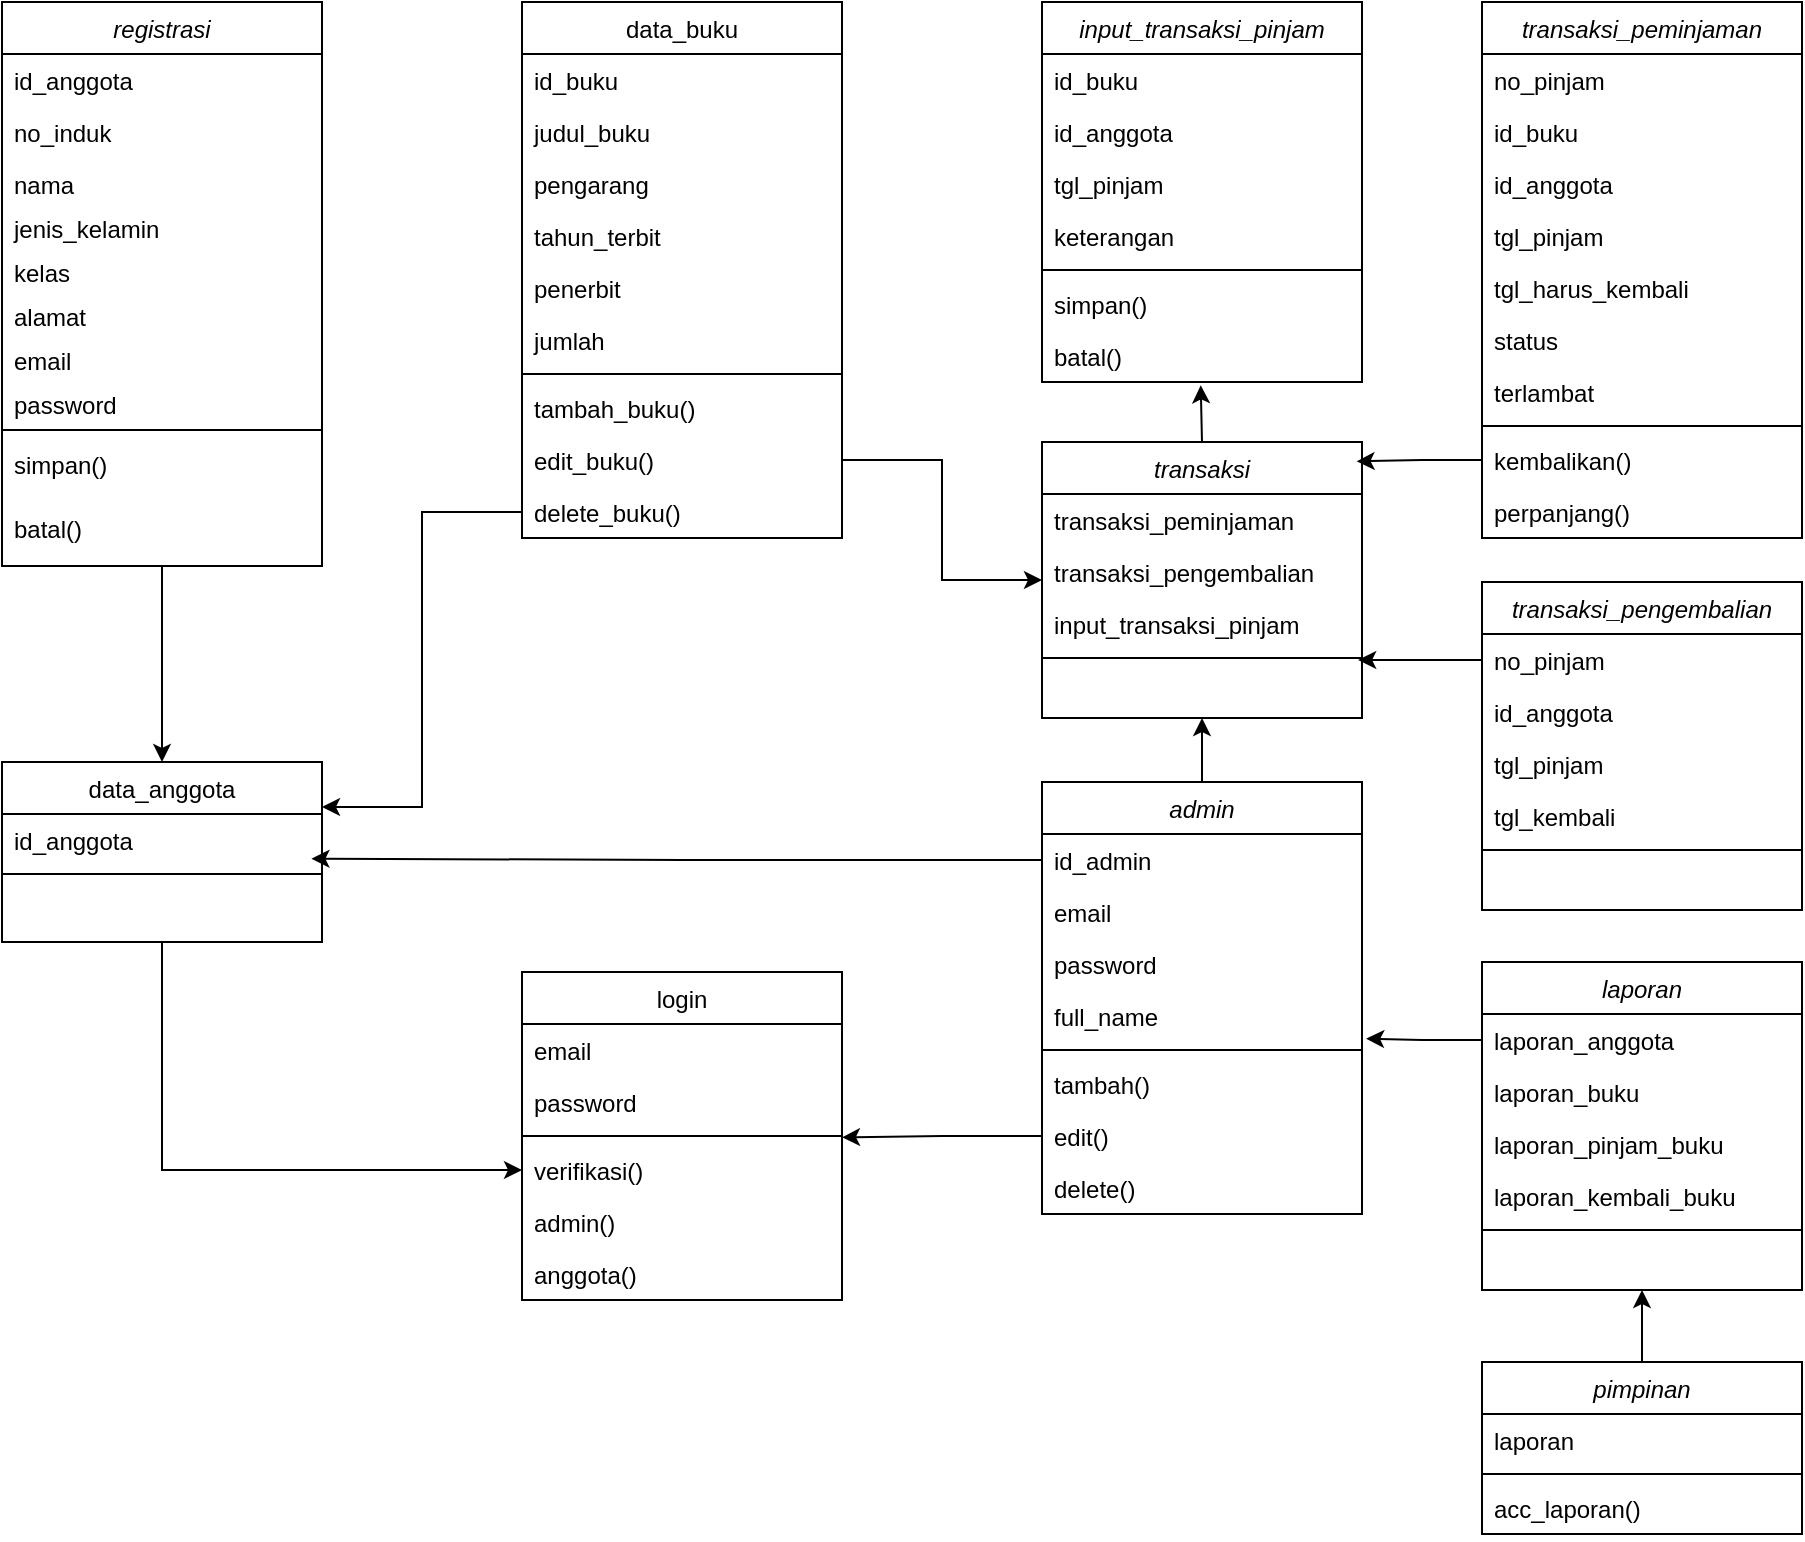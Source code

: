 <mxfile version="24.7.17">
  <diagram id="C5RBs43oDa-KdzZeNtuy" name="Page-1">
    <mxGraphModel dx="1323" dy="822" grid="1" gridSize="10" guides="1" tooltips="1" connect="1" arrows="1" fold="1" page="1" pageScale="1" pageWidth="827" pageHeight="1169" math="0" shadow="0">
      <root>
        <mxCell id="WIyWlLk6GJQsqaUBKTNV-0" />
        <mxCell id="WIyWlLk6GJQsqaUBKTNV-1" parent="WIyWlLk6GJQsqaUBKTNV-0" />
        <mxCell id="oos0rZbP8zrfeopBbLe3-28" style="edgeStyle=orthogonalEdgeStyle;rounded=0;orthogonalLoop=1;jettySize=auto;html=1;exitX=0.5;exitY=1;exitDx=0;exitDy=0;entryX=0.5;entryY=0;entryDx=0;entryDy=0;" edge="1" parent="WIyWlLk6GJQsqaUBKTNV-1" source="zkfFHV4jXpPFQw0GAbJ--0" target="zkfFHV4jXpPFQw0GAbJ--6">
          <mxGeometry relative="1" as="geometry" />
        </mxCell>
        <mxCell id="zkfFHV4jXpPFQw0GAbJ--0" value="registrasi" style="swimlane;fontStyle=2;align=center;verticalAlign=top;childLayout=stackLayout;horizontal=1;startSize=26;horizontalStack=0;resizeParent=1;resizeLast=0;collapsible=1;marginBottom=0;rounded=0;shadow=0;strokeWidth=1;" parent="WIyWlLk6GJQsqaUBKTNV-1" vertex="1">
          <mxGeometry x="180" y="30" width="160" height="282" as="geometry">
            <mxRectangle x="230" y="140" width="160" height="26" as="alternateBounds" />
          </mxGeometry>
        </mxCell>
        <mxCell id="zkfFHV4jXpPFQw0GAbJ--1" value="id_anggota" style="text;align=left;verticalAlign=top;spacingLeft=4;spacingRight=4;overflow=hidden;rotatable=0;points=[[0,0.5],[1,0.5]];portConstraint=eastwest;" parent="zkfFHV4jXpPFQw0GAbJ--0" vertex="1">
          <mxGeometry y="26" width="160" height="26" as="geometry" />
        </mxCell>
        <mxCell id="zkfFHV4jXpPFQw0GAbJ--2" value="no_induk" style="text;align=left;verticalAlign=top;spacingLeft=4;spacingRight=4;overflow=hidden;rotatable=0;points=[[0,0.5],[1,0.5]];portConstraint=eastwest;rounded=0;shadow=0;html=0;" parent="zkfFHV4jXpPFQw0GAbJ--0" vertex="1">
          <mxGeometry y="52" width="160" height="26" as="geometry" />
        </mxCell>
        <mxCell id="zkfFHV4jXpPFQw0GAbJ--3" value="nama" style="text;align=left;verticalAlign=top;spacingLeft=4;spacingRight=4;overflow=hidden;rotatable=0;points=[[0,0.5],[1,0.5]];portConstraint=eastwest;rounded=0;shadow=0;html=0;" parent="zkfFHV4jXpPFQw0GAbJ--0" vertex="1">
          <mxGeometry y="78" width="160" height="22" as="geometry" />
        </mxCell>
        <mxCell id="oos0rZbP8zrfeopBbLe3-8" value="jenis_kelamin" style="text;align=left;verticalAlign=top;spacingLeft=4;spacingRight=4;overflow=hidden;rotatable=0;points=[[0,0.5],[1,0.5]];portConstraint=eastwest;rounded=0;shadow=0;html=0;" vertex="1" parent="zkfFHV4jXpPFQw0GAbJ--0">
          <mxGeometry y="100" width="160" height="22" as="geometry" />
        </mxCell>
        <mxCell id="oos0rZbP8zrfeopBbLe3-10" value="kelas" style="text;align=left;verticalAlign=top;spacingLeft=4;spacingRight=4;overflow=hidden;rotatable=0;points=[[0,0.5],[1,0.5]];portConstraint=eastwest;rounded=0;shadow=0;html=0;" vertex="1" parent="zkfFHV4jXpPFQw0GAbJ--0">
          <mxGeometry y="122" width="160" height="22" as="geometry" />
        </mxCell>
        <mxCell id="oos0rZbP8zrfeopBbLe3-11" value="alamat" style="text;align=left;verticalAlign=top;spacingLeft=4;spacingRight=4;overflow=hidden;rotatable=0;points=[[0,0.5],[1,0.5]];portConstraint=eastwest;rounded=0;shadow=0;html=0;" vertex="1" parent="zkfFHV4jXpPFQw0GAbJ--0">
          <mxGeometry y="144" width="160" height="22" as="geometry" />
        </mxCell>
        <mxCell id="oos0rZbP8zrfeopBbLe3-12" value="email" style="text;align=left;verticalAlign=top;spacingLeft=4;spacingRight=4;overflow=hidden;rotatable=0;points=[[0,0.5],[1,0.5]];portConstraint=eastwest;rounded=0;shadow=0;html=0;" vertex="1" parent="zkfFHV4jXpPFQw0GAbJ--0">
          <mxGeometry y="166" width="160" height="22" as="geometry" />
        </mxCell>
        <mxCell id="oos0rZbP8zrfeopBbLe3-13" value="password" style="text;align=left;verticalAlign=top;spacingLeft=4;spacingRight=4;overflow=hidden;rotatable=0;points=[[0,0.5],[1,0.5]];portConstraint=eastwest;rounded=0;shadow=0;html=0;" vertex="1" parent="zkfFHV4jXpPFQw0GAbJ--0">
          <mxGeometry y="188" width="160" height="22" as="geometry" />
        </mxCell>
        <mxCell id="zkfFHV4jXpPFQw0GAbJ--4" value="" style="line;html=1;strokeWidth=1;align=left;verticalAlign=middle;spacingTop=-1;spacingLeft=3;spacingRight=3;rotatable=0;labelPosition=right;points=[];portConstraint=eastwest;" parent="zkfFHV4jXpPFQw0GAbJ--0" vertex="1">
          <mxGeometry y="210" width="160" height="8" as="geometry" />
        </mxCell>
        <mxCell id="zkfFHV4jXpPFQw0GAbJ--5" value="simpan()" style="text;align=left;verticalAlign=top;spacingLeft=4;spacingRight=4;overflow=hidden;rotatable=0;points=[[0,0.5],[1,0.5]];portConstraint=eastwest;" parent="zkfFHV4jXpPFQw0GAbJ--0" vertex="1">
          <mxGeometry y="218" width="160" height="32" as="geometry" />
        </mxCell>
        <mxCell id="oos0rZbP8zrfeopBbLe3-18" value="batal()" style="text;align=left;verticalAlign=top;spacingLeft=4;spacingRight=4;overflow=hidden;rotatable=0;points=[[0,0.5],[1,0.5]];portConstraint=eastwest;" vertex="1" parent="zkfFHV4jXpPFQw0GAbJ--0">
          <mxGeometry y="250" width="160" height="30" as="geometry" />
        </mxCell>
        <mxCell id="oos0rZbP8zrfeopBbLe3-29" style="edgeStyle=orthogonalEdgeStyle;rounded=0;orthogonalLoop=1;jettySize=auto;html=1;exitX=0.5;exitY=1;exitDx=0;exitDy=0;entryX=0;entryY=0.5;entryDx=0;entryDy=0;" edge="1" parent="WIyWlLk6GJQsqaUBKTNV-1" source="zkfFHV4jXpPFQw0GAbJ--6" target="oos0rZbP8zrfeopBbLe3-24">
          <mxGeometry relative="1" as="geometry" />
        </mxCell>
        <mxCell id="zkfFHV4jXpPFQw0GAbJ--6" value="data_anggota" style="swimlane;fontStyle=0;align=center;verticalAlign=top;childLayout=stackLayout;horizontal=1;startSize=26;horizontalStack=0;resizeParent=1;resizeLast=0;collapsible=1;marginBottom=0;rounded=0;shadow=0;strokeWidth=1;" parent="WIyWlLk6GJQsqaUBKTNV-1" vertex="1">
          <mxGeometry x="180" y="410" width="160" height="90" as="geometry">
            <mxRectangle x="130" y="380" width="160" height="26" as="alternateBounds" />
          </mxGeometry>
        </mxCell>
        <mxCell id="zkfFHV4jXpPFQw0GAbJ--7" value="id_anggota" style="text;align=left;verticalAlign=top;spacingLeft=4;spacingRight=4;overflow=hidden;rotatable=0;points=[[0,0.5],[1,0.5]];portConstraint=eastwest;" parent="zkfFHV4jXpPFQw0GAbJ--6" vertex="1">
          <mxGeometry y="26" width="160" height="26" as="geometry" />
        </mxCell>
        <mxCell id="zkfFHV4jXpPFQw0GAbJ--9" value="" style="line;html=1;strokeWidth=1;align=left;verticalAlign=middle;spacingTop=-1;spacingLeft=3;spacingRight=3;rotatable=0;labelPosition=right;points=[];portConstraint=eastwest;" parent="zkfFHV4jXpPFQw0GAbJ--6" vertex="1">
          <mxGeometry y="52" width="160" height="8" as="geometry" />
        </mxCell>
        <mxCell id="zkfFHV4jXpPFQw0GAbJ--13" value="login" style="swimlane;fontStyle=0;align=center;verticalAlign=top;childLayout=stackLayout;horizontal=1;startSize=26;horizontalStack=0;resizeParent=1;resizeLast=0;collapsible=1;marginBottom=0;rounded=0;shadow=0;strokeWidth=1;" parent="WIyWlLk6GJQsqaUBKTNV-1" vertex="1">
          <mxGeometry x="440" y="515" width="160" height="164" as="geometry">
            <mxRectangle x="340" y="380" width="170" height="26" as="alternateBounds" />
          </mxGeometry>
        </mxCell>
        <mxCell id="zkfFHV4jXpPFQw0GAbJ--14" value="email" style="text;align=left;verticalAlign=top;spacingLeft=4;spacingRight=4;overflow=hidden;rotatable=0;points=[[0,0.5],[1,0.5]];portConstraint=eastwest;" parent="zkfFHV4jXpPFQw0GAbJ--13" vertex="1">
          <mxGeometry y="26" width="160" height="26" as="geometry" />
        </mxCell>
        <mxCell id="oos0rZbP8zrfeopBbLe3-23" value="password" style="text;align=left;verticalAlign=top;spacingLeft=4;spacingRight=4;overflow=hidden;rotatable=0;points=[[0,0.5],[1,0.5]];portConstraint=eastwest;" vertex="1" parent="zkfFHV4jXpPFQw0GAbJ--13">
          <mxGeometry y="52" width="160" height="26" as="geometry" />
        </mxCell>
        <mxCell id="zkfFHV4jXpPFQw0GAbJ--15" value="" style="line;html=1;strokeWidth=1;align=left;verticalAlign=middle;spacingTop=-1;spacingLeft=3;spacingRight=3;rotatable=0;labelPosition=right;points=[];portConstraint=eastwest;" parent="zkfFHV4jXpPFQw0GAbJ--13" vertex="1">
          <mxGeometry y="78" width="160" height="8" as="geometry" />
        </mxCell>
        <mxCell id="oos0rZbP8zrfeopBbLe3-24" value="verifikasi()" style="text;align=left;verticalAlign=top;spacingLeft=4;spacingRight=4;overflow=hidden;rotatable=0;points=[[0,0.5],[1,0.5]];portConstraint=eastwest;" vertex="1" parent="zkfFHV4jXpPFQw0GAbJ--13">
          <mxGeometry y="86" width="160" height="26" as="geometry" />
        </mxCell>
        <mxCell id="oos0rZbP8zrfeopBbLe3-25" value="admin()" style="text;align=left;verticalAlign=top;spacingLeft=4;spacingRight=4;overflow=hidden;rotatable=0;points=[[0,0.5],[1,0.5]];portConstraint=eastwest;" vertex="1" parent="zkfFHV4jXpPFQw0GAbJ--13">
          <mxGeometry y="112" width="160" height="26" as="geometry" />
        </mxCell>
        <mxCell id="oos0rZbP8zrfeopBbLe3-26" value="anggota()" style="text;align=left;verticalAlign=top;spacingLeft=4;spacingRight=4;overflow=hidden;rotatable=0;points=[[0,0.5],[1,0.5]];portConstraint=eastwest;" vertex="1" parent="zkfFHV4jXpPFQw0GAbJ--13">
          <mxGeometry y="138" width="160" height="26" as="geometry" />
        </mxCell>
        <mxCell id="zkfFHV4jXpPFQw0GAbJ--17" value="data_buku" style="swimlane;fontStyle=0;align=center;verticalAlign=top;childLayout=stackLayout;horizontal=1;startSize=26;horizontalStack=0;resizeParent=1;resizeLast=0;collapsible=1;marginBottom=0;rounded=0;shadow=0;strokeWidth=1;" parent="WIyWlLk6GJQsqaUBKTNV-1" vertex="1">
          <mxGeometry x="440" y="30" width="160" height="268" as="geometry">
            <mxRectangle x="550" y="140" width="160" height="26" as="alternateBounds" />
          </mxGeometry>
        </mxCell>
        <mxCell id="zkfFHV4jXpPFQw0GAbJ--18" value="id_buku" style="text;align=left;verticalAlign=top;spacingLeft=4;spacingRight=4;overflow=hidden;rotatable=0;points=[[0,0.5],[1,0.5]];portConstraint=eastwest;" parent="zkfFHV4jXpPFQw0GAbJ--17" vertex="1">
          <mxGeometry y="26" width="160" height="26" as="geometry" />
        </mxCell>
        <mxCell id="zkfFHV4jXpPFQw0GAbJ--19" value="judul_buku" style="text;align=left;verticalAlign=top;spacingLeft=4;spacingRight=4;overflow=hidden;rotatable=0;points=[[0,0.5],[1,0.5]];portConstraint=eastwest;rounded=0;shadow=0;html=0;" parent="zkfFHV4jXpPFQw0GAbJ--17" vertex="1">
          <mxGeometry y="52" width="160" height="26" as="geometry" />
        </mxCell>
        <mxCell id="zkfFHV4jXpPFQw0GAbJ--20" value="pengarang" style="text;align=left;verticalAlign=top;spacingLeft=4;spacingRight=4;overflow=hidden;rotatable=0;points=[[0,0.5],[1,0.5]];portConstraint=eastwest;rounded=0;shadow=0;html=0;" parent="zkfFHV4jXpPFQw0GAbJ--17" vertex="1">
          <mxGeometry y="78" width="160" height="26" as="geometry" />
        </mxCell>
        <mxCell id="zkfFHV4jXpPFQw0GAbJ--21" value="tahun_terbit" style="text;align=left;verticalAlign=top;spacingLeft=4;spacingRight=4;overflow=hidden;rotatable=0;points=[[0,0.5],[1,0.5]];portConstraint=eastwest;rounded=0;shadow=0;html=0;" parent="zkfFHV4jXpPFQw0GAbJ--17" vertex="1">
          <mxGeometry y="104" width="160" height="26" as="geometry" />
        </mxCell>
        <mxCell id="oos0rZbP8zrfeopBbLe3-16" value="penerbit" style="text;align=left;verticalAlign=top;spacingLeft=4;spacingRight=4;overflow=hidden;rotatable=0;points=[[0,0.5],[1,0.5]];portConstraint=eastwest;rounded=0;shadow=0;html=0;" vertex="1" parent="zkfFHV4jXpPFQw0GAbJ--17">
          <mxGeometry y="130" width="160" height="26" as="geometry" />
        </mxCell>
        <mxCell id="oos0rZbP8zrfeopBbLe3-15" value="jumlah" style="text;align=left;verticalAlign=top;spacingLeft=4;spacingRight=4;overflow=hidden;rotatable=0;points=[[0,0.5],[1,0.5]];portConstraint=eastwest;rounded=0;shadow=0;html=0;" vertex="1" parent="zkfFHV4jXpPFQw0GAbJ--17">
          <mxGeometry y="156" width="160" height="26" as="geometry" />
        </mxCell>
        <mxCell id="zkfFHV4jXpPFQw0GAbJ--23" value="" style="line;html=1;strokeWidth=1;align=left;verticalAlign=middle;spacingTop=-1;spacingLeft=3;spacingRight=3;rotatable=0;labelPosition=right;points=[];portConstraint=eastwest;" parent="zkfFHV4jXpPFQw0GAbJ--17" vertex="1">
          <mxGeometry y="182" width="160" height="8" as="geometry" />
        </mxCell>
        <mxCell id="zkfFHV4jXpPFQw0GAbJ--24" value="tambah_buku()" style="text;align=left;verticalAlign=top;spacingLeft=4;spacingRight=4;overflow=hidden;rotatable=0;points=[[0,0.5],[1,0.5]];portConstraint=eastwest;" parent="zkfFHV4jXpPFQw0GAbJ--17" vertex="1">
          <mxGeometry y="190" width="160" height="26" as="geometry" />
        </mxCell>
        <mxCell id="zkfFHV4jXpPFQw0GAbJ--25" value="edit_buku()" style="text;align=left;verticalAlign=top;spacingLeft=4;spacingRight=4;overflow=hidden;rotatable=0;points=[[0,0.5],[1,0.5]];portConstraint=eastwest;" parent="zkfFHV4jXpPFQw0GAbJ--17" vertex="1">
          <mxGeometry y="216" width="160" height="26" as="geometry" />
        </mxCell>
        <mxCell id="oos0rZbP8zrfeopBbLe3-17" value="delete_buku()" style="text;align=left;verticalAlign=top;spacingLeft=4;spacingRight=4;overflow=hidden;rotatable=0;points=[[0,0.5],[1,0.5]];portConstraint=eastwest;" vertex="1" parent="zkfFHV4jXpPFQw0GAbJ--17">
          <mxGeometry y="242" width="160" height="26" as="geometry" />
        </mxCell>
        <mxCell id="oos0rZbP8zrfeopBbLe3-61" style="edgeStyle=orthogonalEdgeStyle;rounded=0;orthogonalLoop=1;jettySize=auto;html=1;exitX=0.5;exitY=0;exitDx=0;exitDy=0;entryX=0.5;entryY=1;entryDx=0;entryDy=0;" edge="1" parent="WIyWlLk6GJQsqaUBKTNV-1" source="oos0rZbP8zrfeopBbLe3-0" target="oos0rZbP8zrfeopBbLe3-36">
          <mxGeometry relative="1" as="geometry" />
        </mxCell>
        <mxCell id="oos0rZbP8zrfeopBbLe3-0" value="admin" style="swimlane;fontStyle=2;align=center;verticalAlign=top;childLayout=stackLayout;horizontal=1;startSize=26;horizontalStack=0;resizeParent=1;resizeLast=0;collapsible=1;marginBottom=0;rounded=0;shadow=0;strokeWidth=1;" vertex="1" parent="WIyWlLk6GJQsqaUBKTNV-1">
          <mxGeometry x="700" y="420" width="160" height="216" as="geometry">
            <mxRectangle x="730" y="280" width="160" height="26" as="alternateBounds" />
          </mxGeometry>
        </mxCell>
        <mxCell id="oos0rZbP8zrfeopBbLe3-1" value="id_admin" style="text;align=left;verticalAlign=top;spacingLeft=4;spacingRight=4;overflow=hidden;rotatable=0;points=[[0,0.5],[1,0.5]];portConstraint=eastwest;" vertex="1" parent="oos0rZbP8zrfeopBbLe3-0">
          <mxGeometry y="26" width="160" height="26" as="geometry" />
        </mxCell>
        <mxCell id="oos0rZbP8zrfeopBbLe3-2" value="email" style="text;align=left;verticalAlign=top;spacingLeft=4;spacingRight=4;overflow=hidden;rotatable=0;points=[[0,0.5],[1,0.5]];portConstraint=eastwest;rounded=0;shadow=0;html=0;" vertex="1" parent="oos0rZbP8zrfeopBbLe3-0">
          <mxGeometry y="52" width="160" height="26" as="geometry" />
        </mxCell>
        <mxCell id="oos0rZbP8zrfeopBbLe3-3" value="password" style="text;align=left;verticalAlign=top;spacingLeft=4;spacingRight=4;overflow=hidden;rotatable=0;points=[[0,0.5],[1,0.5]];portConstraint=eastwest;rounded=0;shadow=0;html=0;" vertex="1" parent="oos0rZbP8zrfeopBbLe3-0">
          <mxGeometry y="78" width="160" height="26" as="geometry" />
        </mxCell>
        <mxCell id="oos0rZbP8zrfeopBbLe3-42" value="full_name" style="text;align=left;verticalAlign=top;spacingLeft=4;spacingRight=4;overflow=hidden;rotatable=0;points=[[0,0.5],[1,0.5]];portConstraint=eastwest;rounded=0;shadow=0;html=0;" vertex="1" parent="oos0rZbP8zrfeopBbLe3-0">
          <mxGeometry y="104" width="160" height="26" as="geometry" />
        </mxCell>
        <mxCell id="oos0rZbP8zrfeopBbLe3-4" value="" style="line;html=1;strokeWidth=1;align=left;verticalAlign=middle;spacingTop=-1;spacingLeft=3;spacingRight=3;rotatable=0;labelPosition=right;points=[];portConstraint=eastwest;" vertex="1" parent="oos0rZbP8zrfeopBbLe3-0">
          <mxGeometry y="130" width="160" height="8" as="geometry" />
        </mxCell>
        <mxCell id="oos0rZbP8zrfeopBbLe3-5" value="tambah()" style="text;align=left;verticalAlign=top;spacingLeft=4;spacingRight=4;overflow=hidden;rotatable=0;points=[[0,0.5],[1,0.5]];portConstraint=eastwest;" vertex="1" parent="oos0rZbP8zrfeopBbLe3-0">
          <mxGeometry y="138" width="160" height="26" as="geometry" />
        </mxCell>
        <mxCell id="oos0rZbP8zrfeopBbLe3-43" value="edit()" style="text;align=left;verticalAlign=top;spacingLeft=4;spacingRight=4;overflow=hidden;rotatable=0;points=[[0,0.5],[1,0.5]];portConstraint=eastwest;" vertex="1" parent="oos0rZbP8zrfeopBbLe3-0">
          <mxGeometry y="164" width="160" height="26" as="geometry" />
        </mxCell>
        <mxCell id="oos0rZbP8zrfeopBbLe3-44" value="delete()" style="text;align=left;verticalAlign=top;spacingLeft=4;spacingRight=4;overflow=hidden;rotatable=0;points=[[0,0.5],[1,0.5]];portConstraint=eastwest;" vertex="1" parent="oos0rZbP8zrfeopBbLe3-0">
          <mxGeometry y="190" width="160" height="26" as="geometry" />
        </mxCell>
        <mxCell id="oos0rZbP8zrfeopBbLe3-30" value="transaksi_peminjaman" style="swimlane;fontStyle=2;align=center;verticalAlign=top;childLayout=stackLayout;horizontal=1;startSize=26;horizontalStack=0;resizeParent=1;resizeLast=0;collapsible=1;marginBottom=0;rounded=0;shadow=0;strokeWidth=1;" vertex="1" parent="WIyWlLk6GJQsqaUBKTNV-1">
          <mxGeometry x="920" y="30" width="160" height="268" as="geometry">
            <mxRectangle x="730" y="280" width="160" height="26" as="alternateBounds" />
          </mxGeometry>
        </mxCell>
        <mxCell id="oos0rZbP8zrfeopBbLe3-31" value="no_pinjam" style="text;align=left;verticalAlign=top;spacingLeft=4;spacingRight=4;overflow=hidden;rotatable=0;points=[[0,0.5],[1,0.5]];portConstraint=eastwest;" vertex="1" parent="oos0rZbP8zrfeopBbLe3-30">
          <mxGeometry y="26" width="160" height="26" as="geometry" />
        </mxCell>
        <mxCell id="oos0rZbP8zrfeopBbLe3-32" value="id_buku" style="text;align=left;verticalAlign=top;spacingLeft=4;spacingRight=4;overflow=hidden;rotatable=0;points=[[0,0.5],[1,0.5]];portConstraint=eastwest;rounded=0;shadow=0;html=0;" vertex="1" parent="oos0rZbP8zrfeopBbLe3-30">
          <mxGeometry y="52" width="160" height="26" as="geometry" />
        </mxCell>
        <mxCell id="oos0rZbP8zrfeopBbLe3-33" value="id_anggota" style="text;align=left;verticalAlign=top;spacingLeft=4;spacingRight=4;overflow=hidden;rotatable=0;points=[[0,0.5],[1,0.5]];portConstraint=eastwest;rounded=0;shadow=0;html=0;" vertex="1" parent="oos0rZbP8zrfeopBbLe3-30">
          <mxGeometry y="78" width="160" height="26" as="geometry" />
        </mxCell>
        <mxCell id="oos0rZbP8zrfeopBbLe3-87" value="tgl_pinjam" style="text;align=left;verticalAlign=top;spacingLeft=4;spacingRight=4;overflow=hidden;rotatable=0;points=[[0,0.5],[1,0.5]];portConstraint=eastwest;rounded=0;shadow=0;html=0;" vertex="1" parent="oos0rZbP8zrfeopBbLe3-30">
          <mxGeometry y="104" width="160" height="26" as="geometry" />
        </mxCell>
        <mxCell id="oos0rZbP8zrfeopBbLe3-89" value="tgl_harus_kembali" style="text;align=left;verticalAlign=top;spacingLeft=4;spacingRight=4;overflow=hidden;rotatable=0;points=[[0,0.5],[1,0.5]];portConstraint=eastwest;rounded=0;shadow=0;html=0;" vertex="1" parent="oos0rZbP8zrfeopBbLe3-30">
          <mxGeometry y="130" width="160" height="26" as="geometry" />
        </mxCell>
        <mxCell id="oos0rZbP8zrfeopBbLe3-88" value="status" style="text;align=left;verticalAlign=top;spacingLeft=4;spacingRight=4;overflow=hidden;rotatable=0;points=[[0,0.5],[1,0.5]];portConstraint=eastwest;rounded=0;shadow=0;html=0;" vertex="1" parent="oos0rZbP8zrfeopBbLe3-30">
          <mxGeometry y="156" width="160" height="26" as="geometry" />
        </mxCell>
        <mxCell id="oos0rZbP8zrfeopBbLe3-90" value="terlambat" style="text;align=left;verticalAlign=top;spacingLeft=4;spacingRight=4;overflow=hidden;rotatable=0;points=[[0,0.5],[1,0.5]];portConstraint=eastwest;rounded=0;shadow=0;html=0;" vertex="1" parent="oos0rZbP8zrfeopBbLe3-30">
          <mxGeometry y="182" width="160" height="26" as="geometry" />
        </mxCell>
        <mxCell id="oos0rZbP8zrfeopBbLe3-34" value="" style="line;html=1;strokeWidth=1;align=left;verticalAlign=middle;spacingTop=-1;spacingLeft=3;spacingRight=3;rotatable=0;labelPosition=right;points=[];portConstraint=eastwest;" vertex="1" parent="oos0rZbP8zrfeopBbLe3-30">
          <mxGeometry y="208" width="160" height="8" as="geometry" />
        </mxCell>
        <mxCell id="oos0rZbP8zrfeopBbLe3-35" value="kembalikan()" style="text;align=left;verticalAlign=top;spacingLeft=4;spacingRight=4;overflow=hidden;rotatable=0;points=[[0,0.5],[1,0.5]];portConstraint=eastwest;" vertex="1" parent="oos0rZbP8zrfeopBbLe3-30">
          <mxGeometry y="216" width="160" height="26" as="geometry" />
        </mxCell>
        <mxCell id="oos0rZbP8zrfeopBbLe3-91" value="perpanjang()" style="text;align=left;verticalAlign=top;spacingLeft=4;spacingRight=4;overflow=hidden;rotatable=0;points=[[0,0.5],[1,0.5]];portConstraint=eastwest;" vertex="1" parent="oos0rZbP8zrfeopBbLe3-30">
          <mxGeometry y="242" width="160" height="26" as="geometry" />
        </mxCell>
        <mxCell id="oos0rZbP8zrfeopBbLe3-36" value="transaksi" style="swimlane;fontStyle=2;align=center;verticalAlign=top;childLayout=stackLayout;horizontal=1;startSize=26;horizontalStack=0;resizeParent=1;resizeLast=0;collapsible=1;marginBottom=0;rounded=0;shadow=0;strokeWidth=1;" vertex="1" parent="WIyWlLk6GJQsqaUBKTNV-1">
          <mxGeometry x="700" y="250" width="160" height="138" as="geometry">
            <mxRectangle x="730" y="280" width="160" height="26" as="alternateBounds" />
          </mxGeometry>
        </mxCell>
        <mxCell id="oos0rZbP8zrfeopBbLe3-37" value="transaksi_peminjaman" style="text;align=left;verticalAlign=top;spacingLeft=4;spacingRight=4;overflow=hidden;rotatable=0;points=[[0,0.5],[1,0.5]];portConstraint=eastwest;" vertex="1" parent="oos0rZbP8zrfeopBbLe3-36">
          <mxGeometry y="26" width="160" height="26" as="geometry" />
        </mxCell>
        <mxCell id="oos0rZbP8zrfeopBbLe3-38" value="transaksi_pengembalian" style="text;align=left;verticalAlign=top;spacingLeft=4;spacingRight=4;overflow=hidden;rotatable=0;points=[[0,0.5],[1,0.5]];portConstraint=eastwest;rounded=0;shadow=0;html=0;" vertex="1" parent="oos0rZbP8zrfeopBbLe3-36">
          <mxGeometry y="52" width="160" height="26" as="geometry" />
        </mxCell>
        <mxCell id="oos0rZbP8zrfeopBbLe3-39" value="input_transaksi_pinjam" style="text;align=left;verticalAlign=top;spacingLeft=4;spacingRight=4;overflow=hidden;rotatable=0;points=[[0,0.5],[1,0.5]];portConstraint=eastwest;rounded=0;shadow=0;html=0;" vertex="1" parent="oos0rZbP8zrfeopBbLe3-36">
          <mxGeometry y="78" width="160" height="26" as="geometry" />
        </mxCell>
        <mxCell id="oos0rZbP8zrfeopBbLe3-40" value="" style="line;html=1;strokeWidth=1;align=left;verticalAlign=middle;spacingTop=-1;spacingLeft=3;spacingRight=3;rotatable=0;labelPosition=right;points=[];portConstraint=eastwest;" vertex="1" parent="oos0rZbP8zrfeopBbLe3-36">
          <mxGeometry y="104" width="160" height="8" as="geometry" />
        </mxCell>
        <mxCell id="oos0rZbP8zrfeopBbLe3-47" style="edgeStyle=orthogonalEdgeStyle;rounded=0;orthogonalLoop=1;jettySize=auto;html=1;exitX=0;exitY=0.5;exitDx=0;exitDy=0;entryX=0.967;entryY=0.859;entryDx=0;entryDy=0;entryPerimeter=0;" edge="1" parent="WIyWlLk6GJQsqaUBKTNV-1" source="oos0rZbP8zrfeopBbLe3-1" target="zkfFHV4jXpPFQw0GAbJ--7">
          <mxGeometry relative="1" as="geometry" />
        </mxCell>
        <mxCell id="oos0rZbP8zrfeopBbLe3-49" style="edgeStyle=orthogonalEdgeStyle;rounded=0;orthogonalLoop=1;jettySize=auto;html=1;exitX=0;exitY=0.5;exitDx=0;exitDy=0;entryX=1;entryY=-0.128;entryDx=0;entryDy=0;entryPerimeter=0;" edge="1" parent="WIyWlLk6GJQsqaUBKTNV-1" source="oos0rZbP8zrfeopBbLe3-43" target="oos0rZbP8zrfeopBbLe3-24">
          <mxGeometry relative="1" as="geometry" />
        </mxCell>
        <mxCell id="oos0rZbP8zrfeopBbLe3-50" value="input_transaksi_pinjam" style="swimlane;fontStyle=2;align=center;verticalAlign=top;childLayout=stackLayout;horizontal=1;startSize=26;horizontalStack=0;resizeParent=1;resizeLast=0;collapsible=1;marginBottom=0;rounded=0;shadow=0;strokeWidth=1;" vertex="1" parent="WIyWlLk6GJQsqaUBKTNV-1">
          <mxGeometry x="700" y="30" width="160" height="190" as="geometry">
            <mxRectangle x="730" y="280" width="160" height="26" as="alternateBounds" />
          </mxGeometry>
        </mxCell>
        <mxCell id="oos0rZbP8zrfeopBbLe3-51" value="id_buku" style="text;align=left;verticalAlign=top;spacingLeft=4;spacingRight=4;overflow=hidden;rotatable=0;points=[[0,0.5],[1,0.5]];portConstraint=eastwest;" vertex="1" parent="oos0rZbP8zrfeopBbLe3-50">
          <mxGeometry y="26" width="160" height="26" as="geometry" />
        </mxCell>
        <mxCell id="oos0rZbP8zrfeopBbLe3-52" value="id_anggota" style="text;align=left;verticalAlign=top;spacingLeft=4;spacingRight=4;overflow=hidden;rotatable=0;points=[[0,0.5],[1,0.5]];portConstraint=eastwest;rounded=0;shadow=0;html=0;" vertex="1" parent="oos0rZbP8zrfeopBbLe3-50">
          <mxGeometry y="52" width="160" height="26" as="geometry" />
        </mxCell>
        <mxCell id="oos0rZbP8zrfeopBbLe3-53" value="tgl_pinjam" style="text;align=left;verticalAlign=top;spacingLeft=4;spacingRight=4;overflow=hidden;rotatable=0;points=[[0,0.5],[1,0.5]];portConstraint=eastwest;rounded=0;shadow=0;html=0;" vertex="1" parent="oos0rZbP8zrfeopBbLe3-50">
          <mxGeometry y="78" width="160" height="26" as="geometry" />
        </mxCell>
        <mxCell id="oos0rZbP8zrfeopBbLe3-56" value="keterangan" style="text;align=left;verticalAlign=top;spacingLeft=4;spacingRight=4;overflow=hidden;rotatable=0;points=[[0,0.5],[1,0.5]];portConstraint=eastwest;rounded=0;shadow=0;html=0;" vertex="1" parent="oos0rZbP8zrfeopBbLe3-50">
          <mxGeometry y="104" width="160" height="26" as="geometry" />
        </mxCell>
        <mxCell id="oos0rZbP8zrfeopBbLe3-54" value="" style="line;html=1;strokeWidth=1;align=left;verticalAlign=middle;spacingTop=-1;spacingLeft=3;spacingRight=3;rotatable=0;labelPosition=right;points=[];portConstraint=eastwest;" vertex="1" parent="oos0rZbP8zrfeopBbLe3-50">
          <mxGeometry y="130" width="160" height="8" as="geometry" />
        </mxCell>
        <mxCell id="oos0rZbP8zrfeopBbLe3-55" value="simpan()" style="text;align=left;verticalAlign=top;spacingLeft=4;spacingRight=4;overflow=hidden;rotatable=0;points=[[0,0.5],[1,0.5]];portConstraint=eastwest;rounded=0;shadow=0;html=0;" vertex="1" parent="oos0rZbP8zrfeopBbLe3-50">
          <mxGeometry y="138" width="160" height="26" as="geometry" />
        </mxCell>
        <mxCell id="oos0rZbP8zrfeopBbLe3-59" value="batal()" style="text;align=left;verticalAlign=top;spacingLeft=4;spacingRight=4;overflow=hidden;rotatable=0;points=[[0,0.5],[1,0.5]];portConstraint=eastwest;rounded=0;shadow=0;html=0;" vertex="1" parent="oos0rZbP8zrfeopBbLe3-50">
          <mxGeometry y="164" width="160" height="26" as="geometry" />
        </mxCell>
        <mxCell id="oos0rZbP8zrfeopBbLe3-60" style="edgeStyle=orthogonalEdgeStyle;rounded=0;orthogonalLoop=1;jettySize=auto;html=1;exitX=0.5;exitY=0;exitDx=0;exitDy=0;entryX=0.496;entryY=1.064;entryDx=0;entryDy=0;entryPerimeter=0;" edge="1" parent="WIyWlLk6GJQsqaUBKTNV-1" source="oos0rZbP8zrfeopBbLe3-36" target="oos0rZbP8zrfeopBbLe3-59">
          <mxGeometry relative="1" as="geometry" />
        </mxCell>
        <mxCell id="oos0rZbP8zrfeopBbLe3-65" style="edgeStyle=orthogonalEdgeStyle;rounded=0;orthogonalLoop=1;jettySize=auto;html=1;exitX=1;exitY=0.5;exitDx=0;exitDy=0;" edge="1" parent="WIyWlLk6GJQsqaUBKTNV-1" source="zkfFHV4jXpPFQw0GAbJ--25" target="oos0rZbP8zrfeopBbLe3-36">
          <mxGeometry relative="1" as="geometry" />
        </mxCell>
        <mxCell id="oos0rZbP8zrfeopBbLe3-68" style="edgeStyle=orthogonalEdgeStyle;rounded=0;orthogonalLoop=1;jettySize=auto;html=1;exitX=0;exitY=0.5;exitDx=0;exitDy=0;entryX=1;entryY=0.25;entryDx=0;entryDy=0;" edge="1" parent="WIyWlLk6GJQsqaUBKTNV-1" source="oos0rZbP8zrfeopBbLe3-17" target="zkfFHV4jXpPFQw0GAbJ--6">
          <mxGeometry relative="1" as="geometry" />
        </mxCell>
        <mxCell id="oos0rZbP8zrfeopBbLe3-115" style="edgeStyle=orthogonalEdgeStyle;rounded=0;orthogonalLoop=1;jettySize=auto;html=1;entryX=0.5;entryY=1;entryDx=0;entryDy=0;" edge="1" parent="WIyWlLk6GJQsqaUBKTNV-1" source="oos0rZbP8zrfeopBbLe3-81" target="oos0rZbP8zrfeopBbLe3-103">
          <mxGeometry relative="1" as="geometry" />
        </mxCell>
        <mxCell id="oos0rZbP8zrfeopBbLe3-81" value="pimpinan" style="swimlane;fontStyle=2;align=center;verticalAlign=top;childLayout=stackLayout;horizontal=1;startSize=26;horizontalStack=0;resizeParent=1;resizeLast=0;collapsible=1;marginBottom=0;rounded=0;shadow=0;strokeWidth=1;" vertex="1" parent="WIyWlLk6GJQsqaUBKTNV-1">
          <mxGeometry x="920" y="710" width="160" height="86" as="geometry">
            <mxRectangle x="730" y="280" width="160" height="26" as="alternateBounds" />
          </mxGeometry>
        </mxCell>
        <mxCell id="oos0rZbP8zrfeopBbLe3-82" value="laporan" style="text;align=left;verticalAlign=top;spacingLeft=4;spacingRight=4;overflow=hidden;rotatable=0;points=[[0,0.5],[1,0.5]];portConstraint=eastwest;" vertex="1" parent="oos0rZbP8zrfeopBbLe3-81">
          <mxGeometry y="26" width="160" height="26" as="geometry" />
        </mxCell>
        <mxCell id="oos0rZbP8zrfeopBbLe3-85" value="" style="line;html=1;strokeWidth=1;align=left;verticalAlign=middle;spacingTop=-1;spacingLeft=3;spacingRight=3;rotatable=0;labelPosition=right;points=[];portConstraint=eastwest;" vertex="1" parent="oos0rZbP8zrfeopBbLe3-81">
          <mxGeometry y="52" width="160" height="8" as="geometry" />
        </mxCell>
        <mxCell id="oos0rZbP8zrfeopBbLe3-86" value="acc_laporan()" style="text;align=left;verticalAlign=top;spacingLeft=4;spacingRight=4;overflow=hidden;rotatable=0;points=[[0,0.5],[1,0.5]];portConstraint=eastwest;" vertex="1" parent="oos0rZbP8zrfeopBbLe3-81">
          <mxGeometry y="60" width="160" height="26" as="geometry" />
        </mxCell>
        <mxCell id="oos0rZbP8zrfeopBbLe3-92" value="transaksi_pengembalian" style="swimlane;fontStyle=2;align=center;verticalAlign=top;childLayout=stackLayout;horizontal=1;startSize=26;horizontalStack=0;resizeParent=1;resizeLast=0;collapsible=1;marginBottom=0;rounded=0;shadow=0;strokeWidth=1;" vertex="1" parent="WIyWlLk6GJQsqaUBKTNV-1">
          <mxGeometry x="920" y="320" width="160" height="164" as="geometry">
            <mxRectangle x="730" y="280" width="160" height="26" as="alternateBounds" />
          </mxGeometry>
        </mxCell>
        <mxCell id="oos0rZbP8zrfeopBbLe3-93" value="no_pinjam" style="text;align=left;verticalAlign=top;spacingLeft=4;spacingRight=4;overflow=hidden;rotatable=0;points=[[0,0.5],[1,0.5]];portConstraint=eastwest;" vertex="1" parent="oos0rZbP8zrfeopBbLe3-92">
          <mxGeometry y="26" width="160" height="26" as="geometry" />
        </mxCell>
        <mxCell id="oos0rZbP8zrfeopBbLe3-94" value="id_anggota" style="text;align=left;verticalAlign=top;spacingLeft=4;spacingRight=4;overflow=hidden;rotatable=0;points=[[0,0.5],[1,0.5]];portConstraint=eastwest;rounded=0;shadow=0;html=0;" vertex="1" parent="oos0rZbP8zrfeopBbLe3-92">
          <mxGeometry y="52" width="160" height="26" as="geometry" />
        </mxCell>
        <mxCell id="oos0rZbP8zrfeopBbLe3-95" value="tgl_pinjam" style="text;align=left;verticalAlign=top;spacingLeft=4;spacingRight=4;overflow=hidden;rotatable=0;points=[[0,0.5],[1,0.5]];portConstraint=eastwest;rounded=0;shadow=0;html=0;" vertex="1" parent="oos0rZbP8zrfeopBbLe3-92">
          <mxGeometry y="78" width="160" height="26" as="geometry" />
        </mxCell>
        <mxCell id="oos0rZbP8zrfeopBbLe3-98" value="tgl_kembali" style="text;align=left;verticalAlign=top;spacingLeft=4;spacingRight=4;overflow=hidden;rotatable=0;points=[[0,0.5],[1,0.5]];portConstraint=eastwest;rounded=0;shadow=0;html=0;" vertex="1" parent="oos0rZbP8zrfeopBbLe3-92">
          <mxGeometry y="104" width="160" height="26" as="geometry" />
        </mxCell>
        <mxCell id="oos0rZbP8zrfeopBbLe3-96" value="" style="line;html=1;strokeWidth=1;align=left;verticalAlign=middle;spacingTop=-1;spacingLeft=3;spacingRight=3;rotatable=0;labelPosition=right;points=[];portConstraint=eastwest;" vertex="1" parent="oos0rZbP8zrfeopBbLe3-92">
          <mxGeometry y="130" width="160" height="8" as="geometry" />
        </mxCell>
        <mxCell id="oos0rZbP8zrfeopBbLe3-101" style="edgeStyle=orthogonalEdgeStyle;rounded=0;orthogonalLoop=1;jettySize=auto;html=1;exitX=0;exitY=0.5;exitDx=0;exitDy=0;entryX=0.983;entryY=0.07;entryDx=0;entryDy=0;entryPerimeter=0;" edge="1" parent="WIyWlLk6GJQsqaUBKTNV-1" source="oos0rZbP8zrfeopBbLe3-35" target="oos0rZbP8zrfeopBbLe3-36">
          <mxGeometry relative="1" as="geometry" />
        </mxCell>
        <mxCell id="oos0rZbP8zrfeopBbLe3-102" style="edgeStyle=orthogonalEdgeStyle;rounded=0;orthogonalLoop=1;jettySize=auto;html=1;exitX=0;exitY=0.5;exitDx=0;exitDy=0;entryX=0.988;entryY=1.192;entryDx=0;entryDy=0;entryPerimeter=0;" edge="1" parent="WIyWlLk6GJQsqaUBKTNV-1" source="oos0rZbP8zrfeopBbLe3-93" target="oos0rZbP8zrfeopBbLe3-39">
          <mxGeometry relative="1" as="geometry" />
        </mxCell>
        <mxCell id="oos0rZbP8zrfeopBbLe3-103" value="laporan" style="swimlane;fontStyle=2;align=center;verticalAlign=top;childLayout=stackLayout;horizontal=1;startSize=26;horizontalStack=0;resizeParent=1;resizeLast=0;collapsible=1;marginBottom=0;rounded=0;shadow=0;strokeWidth=1;" vertex="1" parent="WIyWlLk6GJQsqaUBKTNV-1">
          <mxGeometry x="920" y="510" width="160" height="164" as="geometry">
            <mxRectangle x="730" y="280" width="160" height="26" as="alternateBounds" />
          </mxGeometry>
        </mxCell>
        <mxCell id="oos0rZbP8zrfeopBbLe3-104" value="laporan_anggota" style="text;align=left;verticalAlign=top;spacingLeft=4;spacingRight=4;overflow=hidden;rotatable=0;points=[[0,0.5],[1,0.5]];portConstraint=eastwest;" vertex="1" parent="oos0rZbP8zrfeopBbLe3-103">
          <mxGeometry y="26" width="160" height="26" as="geometry" />
        </mxCell>
        <mxCell id="oos0rZbP8zrfeopBbLe3-105" value="laporan_buku" style="text;align=left;verticalAlign=top;spacingLeft=4;spacingRight=4;overflow=hidden;rotatable=0;points=[[0,0.5],[1,0.5]];portConstraint=eastwest;rounded=0;shadow=0;html=0;" vertex="1" parent="oos0rZbP8zrfeopBbLe3-103">
          <mxGeometry y="52" width="160" height="26" as="geometry" />
        </mxCell>
        <mxCell id="oos0rZbP8zrfeopBbLe3-106" value="laporan_pinjam_buku" style="text;align=left;verticalAlign=top;spacingLeft=4;spacingRight=4;overflow=hidden;rotatable=0;points=[[0,0.5],[1,0.5]];portConstraint=eastwest;rounded=0;shadow=0;html=0;" vertex="1" parent="oos0rZbP8zrfeopBbLe3-103">
          <mxGeometry y="78" width="160" height="26" as="geometry" />
        </mxCell>
        <mxCell id="oos0rZbP8zrfeopBbLe3-109" value="laporan_kembali_buku" style="text;align=left;verticalAlign=top;spacingLeft=4;spacingRight=4;overflow=hidden;rotatable=0;points=[[0,0.5],[1,0.5]];portConstraint=eastwest;rounded=0;shadow=0;html=0;" vertex="1" parent="oos0rZbP8zrfeopBbLe3-103">
          <mxGeometry y="104" width="160" height="26" as="geometry" />
        </mxCell>
        <mxCell id="oos0rZbP8zrfeopBbLe3-107" value="" style="line;html=1;strokeWidth=1;align=left;verticalAlign=middle;spacingTop=-1;spacingLeft=3;spacingRight=3;rotatable=0;labelPosition=right;points=[];portConstraint=eastwest;" vertex="1" parent="oos0rZbP8zrfeopBbLe3-103">
          <mxGeometry y="130" width="160" height="8" as="geometry" />
        </mxCell>
        <mxCell id="oos0rZbP8zrfeopBbLe3-113" style="edgeStyle=orthogonalEdgeStyle;rounded=0;orthogonalLoop=1;jettySize=auto;html=1;exitX=0;exitY=0.5;exitDx=0;exitDy=0;entryX=1.013;entryY=0.936;entryDx=0;entryDy=0;entryPerimeter=0;" edge="1" parent="WIyWlLk6GJQsqaUBKTNV-1" source="oos0rZbP8zrfeopBbLe3-104" target="oos0rZbP8zrfeopBbLe3-42">
          <mxGeometry relative="1" as="geometry" />
        </mxCell>
      </root>
    </mxGraphModel>
  </diagram>
</mxfile>
